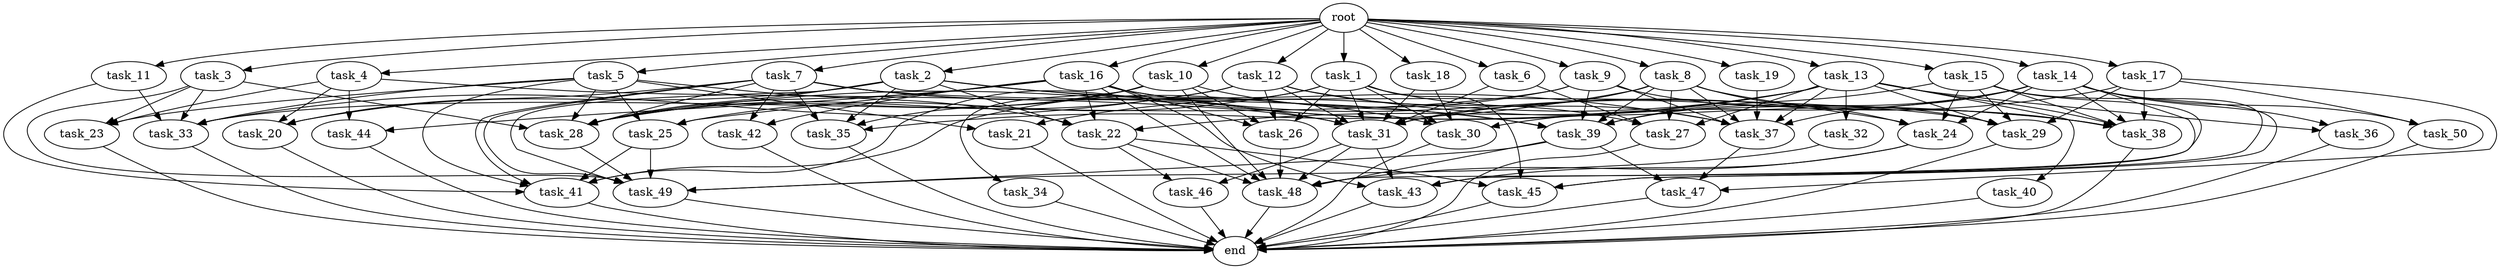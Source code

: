 digraph G {
  root [size="0.000000e+00"];
  task_1 [size="8.495193e+10"];
  task_2 [size="2.663335e+10"];
  task_3 [size="8.361624e+09"];
  task_4 [size="5.813502e+10"];
  task_5 [size="1.024650e+10"];
  task_6 [size="9.004019e+10"];
  task_7 [size="3.184893e+10"];
  task_8 [size="1.388793e+10"];
  task_9 [size="9.909385e+10"];
  task_10 [size="8.148851e+09"];
  task_11 [size="4.419552e+09"];
  task_12 [size="9.097832e+10"];
  task_13 [size="7.615637e+10"];
  task_14 [size="1.873277e+10"];
  task_15 [size="9.828465e+10"];
  task_16 [size="1.651410e+10"];
  task_17 [size="9.283630e+10"];
  task_18 [size="6.210219e+10"];
  task_19 [size="4.156824e+10"];
  task_20 [size="9.950308e+10"];
  task_21 [size="8.600656e+10"];
  task_22 [size="9.619279e+10"];
  task_23 [size="6.389078e+10"];
  task_24 [size="1.129088e+10"];
  task_25 [size="1.727348e+10"];
  task_26 [size="5.542288e+10"];
  task_27 [size="8.885752e+10"];
  task_28 [size="2.643471e+10"];
  task_29 [size="7.020460e+10"];
  task_30 [size="5.480411e+10"];
  task_31 [size="1.410958e+10"];
  task_32 [size="3.678263e+09"];
  task_33 [size="4.621471e+10"];
  task_34 [size="3.950900e+10"];
  task_35 [size="3.807886e+10"];
  task_36 [size="6.045504e+10"];
  task_37 [size="6.366866e+10"];
  task_38 [size="9.649015e+10"];
  task_39 [size="5.053044e+10"];
  task_40 [size="2.613424e+10"];
  task_41 [size="3.251704e+09"];
  task_42 [size="6.174806e+09"];
  task_43 [size="6.754208e+09"];
  task_44 [size="8.486883e+09"];
  task_45 [size="8.381638e+10"];
  task_46 [size="1.365013e+10"];
  task_47 [size="3.923174e+10"];
  task_48 [size="6.416744e+10"];
  task_49 [size="2.229157e+10"];
  task_50 [size="4.883888e+10"];
  end [size="0.000000e+00"];

  root -> task_1 [size="1.000000e-12"];
  root -> task_2 [size="1.000000e-12"];
  root -> task_3 [size="1.000000e-12"];
  root -> task_4 [size="1.000000e-12"];
  root -> task_5 [size="1.000000e-12"];
  root -> task_6 [size="1.000000e-12"];
  root -> task_7 [size="1.000000e-12"];
  root -> task_8 [size="1.000000e-12"];
  root -> task_9 [size="1.000000e-12"];
  root -> task_10 [size="1.000000e-12"];
  root -> task_11 [size="1.000000e-12"];
  root -> task_12 [size="1.000000e-12"];
  root -> task_13 [size="1.000000e-12"];
  root -> task_14 [size="1.000000e-12"];
  root -> task_15 [size="1.000000e-12"];
  root -> task_16 [size="1.000000e-12"];
  root -> task_17 [size="1.000000e-12"];
  root -> task_18 [size="1.000000e-12"];
  root -> task_19 [size="1.000000e-12"];
  task_1 -> task_25 [size="5.757827e+07"];
  task_1 -> task_26 [size="1.385572e+08"];
  task_1 -> task_30 [size="1.370103e+08"];
  task_1 -> task_31 [size="1.763698e+07"];
  task_1 -> task_37 [size="9.095523e+07"];
  task_1 -> task_41 [size="5.419507e+06"];
  task_1 -> task_45 [size="2.095409e+08"];
  task_2 -> task_20 [size="3.316769e+08"];
  task_2 -> task_22 [size="2.404820e+08"];
  task_2 -> task_28 [size="3.304338e+07"];
  task_2 -> task_35 [size="9.519716e+07"];
  task_2 -> task_37 [size="9.095523e+07"];
  task_2 -> task_39 [size="8.421741e+07"];
  task_2 -> task_49 [size="3.184510e+07"];
  task_3 -> task_23 [size="2.129693e+08"];
  task_3 -> task_28 [size="3.304338e+07"];
  task_3 -> task_33 [size="9.242943e+07"];
  task_3 -> task_49 [size="3.184510e+07"];
  task_4 -> task_20 [size="3.316769e+08"];
  task_4 -> task_23 [size="2.129693e+08"];
  task_4 -> task_31 [size="1.763698e+07"];
  task_4 -> task_44 [size="4.243442e+07"];
  task_5 -> task_21 [size="4.300328e+08"];
  task_5 -> task_22 [size="2.404820e+08"];
  task_5 -> task_23 [size="2.129693e+08"];
  task_5 -> task_25 [size="5.757827e+07"];
  task_5 -> task_28 [size="3.304338e+07"];
  task_5 -> task_33 [size="9.242943e+07"];
  task_5 -> task_41 [size="5.419507e+06"];
  task_6 -> task_27 [size="2.221438e+08"];
  task_6 -> task_31 [size="1.763698e+07"];
  task_7 -> task_20 [size="3.316769e+08"];
  task_7 -> task_28 [size="3.304338e+07"];
  task_7 -> task_29 [size="1.404092e+08"];
  task_7 -> task_30 [size="1.370103e+08"];
  task_7 -> task_31 [size="1.763698e+07"];
  task_7 -> task_35 [size="9.519716e+07"];
  task_7 -> task_41 [size="5.419507e+06"];
  task_7 -> task_42 [size="3.087403e+07"];
  task_7 -> task_49 [size="3.184510e+07"];
  task_8 -> task_24 [size="2.822720e+07"];
  task_8 -> task_27 [size="2.221438e+08"];
  task_8 -> task_31 [size="1.763698e+07"];
  task_8 -> task_35 [size="9.519716e+07"];
  task_8 -> task_37 [size="9.095523e+07"];
  task_8 -> task_38 [size="1.378431e+08"];
  task_8 -> task_39 [size="8.421741e+07"];
  task_9 -> task_29 [size="1.404092e+08"];
  task_9 -> task_33 [size="9.242943e+07"];
  task_9 -> task_37 [size="9.095523e+07"];
  task_9 -> task_39 [size="8.421741e+07"];
  task_9 -> task_41 [size="5.419507e+06"];
  task_10 -> task_26 [size="1.385572e+08"];
  task_10 -> task_28 [size="3.304338e+07"];
  task_10 -> task_34 [size="3.950900e+08"];
  task_10 -> task_35 [size="9.519716e+07"];
  task_10 -> task_39 [size="8.421741e+07"];
  task_10 -> task_48 [size="8.020930e+07"];
  task_11 -> task_33 [size="9.242943e+07"];
  task_11 -> task_41 [size="5.419507e+06"];
  task_12 -> task_26 [size="1.385572e+08"];
  task_12 -> task_27 [size="2.221438e+08"];
  task_12 -> task_28 [size="3.304338e+07"];
  task_12 -> task_31 [size="1.763698e+07"];
  task_12 -> task_33 [size="9.242943e+07"];
  task_12 -> task_38 [size="1.378431e+08"];
  task_13 -> task_21 [size="4.300328e+08"];
  task_13 -> task_22 [size="2.404820e+08"];
  task_13 -> task_27 [size="2.221438e+08"];
  task_13 -> task_28 [size="3.304338e+07"];
  task_13 -> task_29 [size="1.404092e+08"];
  task_13 -> task_32 [size="3.678263e+07"];
  task_13 -> task_36 [size="3.022752e+08"];
  task_13 -> task_37 [size="9.095523e+07"];
  task_13 -> task_38 [size="1.378431e+08"];
  task_13 -> task_40 [size="2.613424e+08"];
  task_14 -> task_24 [size="2.822720e+07"];
  task_14 -> task_30 [size="1.370103e+08"];
  task_14 -> task_36 [size="3.022752e+08"];
  task_14 -> task_37 [size="9.095523e+07"];
  task_14 -> task_38 [size="1.378431e+08"];
  task_14 -> task_39 [size="8.421741e+07"];
  task_14 -> task_45 [size="2.095409e+08"];
  task_14 -> task_48 [size="8.020930e+07"];
  task_14 -> task_50 [size="2.441944e+08"];
  task_15 -> task_24 [size="2.822720e+07"];
  task_15 -> task_29 [size="1.404092e+08"];
  task_15 -> task_38 [size="1.378431e+08"];
  task_15 -> task_39 [size="8.421741e+07"];
  task_15 -> task_43 [size="1.688552e+07"];
  task_15 -> task_45 [size="2.095409e+08"];
  task_16 -> task_22 [size="2.404820e+08"];
  task_16 -> task_24 [size="2.822720e+07"];
  task_16 -> task_25 [size="5.757827e+07"];
  task_16 -> task_26 [size="1.385572e+08"];
  task_16 -> task_28 [size="3.304338e+07"];
  task_16 -> task_38 [size="1.378431e+08"];
  task_16 -> task_42 [size="3.087403e+07"];
  task_16 -> task_43 [size="1.688552e+07"];
  task_16 -> task_44 [size="4.243442e+07"];
  task_16 -> task_48 [size="8.020930e+07"];
  task_17 -> task_29 [size="1.404092e+08"];
  task_17 -> task_31 [size="1.763698e+07"];
  task_17 -> task_38 [size="1.378431e+08"];
  task_17 -> task_47 [size="1.307725e+08"];
  task_17 -> task_50 [size="2.441944e+08"];
  task_18 -> task_30 [size="1.370103e+08"];
  task_18 -> task_31 [size="1.763698e+07"];
  task_19 -> task_37 [size="9.095523e+07"];
  task_20 -> end [size="1.000000e-12"];
  task_21 -> end [size="1.000000e-12"];
  task_22 -> task_45 [size="2.095409e+08"];
  task_22 -> task_46 [size="6.825065e+07"];
  task_22 -> task_48 [size="8.020930e+07"];
  task_23 -> end [size="1.000000e-12"];
  task_24 -> task_43 [size="1.688552e+07"];
  task_24 -> task_48 [size="8.020930e+07"];
  task_25 -> task_41 [size="5.419507e+06"];
  task_25 -> task_49 [size="3.184510e+07"];
  task_26 -> task_48 [size="8.020930e+07"];
  task_27 -> end [size="1.000000e-12"];
  task_28 -> task_49 [size="3.184510e+07"];
  task_29 -> end [size="1.000000e-12"];
  task_30 -> end [size="1.000000e-12"];
  task_31 -> task_43 [size="1.688552e+07"];
  task_31 -> task_46 [size="6.825065e+07"];
  task_31 -> task_48 [size="8.020930e+07"];
  task_32 -> task_49 [size="3.184510e+07"];
  task_33 -> end [size="1.000000e-12"];
  task_34 -> end [size="1.000000e-12"];
  task_35 -> end [size="1.000000e-12"];
  task_36 -> end [size="1.000000e-12"];
  task_37 -> task_47 [size="1.307725e+08"];
  task_38 -> end [size="1.000000e-12"];
  task_39 -> task_47 [size="1.307725e+08"];
  task_39 -> task_48 [size="8.020930e+07"];
  task_39 -> task_49 [size="3.184510e+07"];
  task_40 -> end [size="1.000000e-12"];
  task_41 -> end [size="1.000000e-12"];
  task_42 -> end [size="1.000000e-12"];
  task_43 -> end [size="1.000000e-12"];
  task_44 -> end [size="1.000000e-12"];
  task_45 -> end [size="1.000000e-12"];
  task_46 -> end [size="1.000000e-12"];
  task_47 -> end [size="1.000000e-12"];
  task_48 -> end [size="1.000000e-12"];
  task_49 -> end [size="1.000000e-12"];
  task_50 -> end [size="1.000000e-12"];
}
